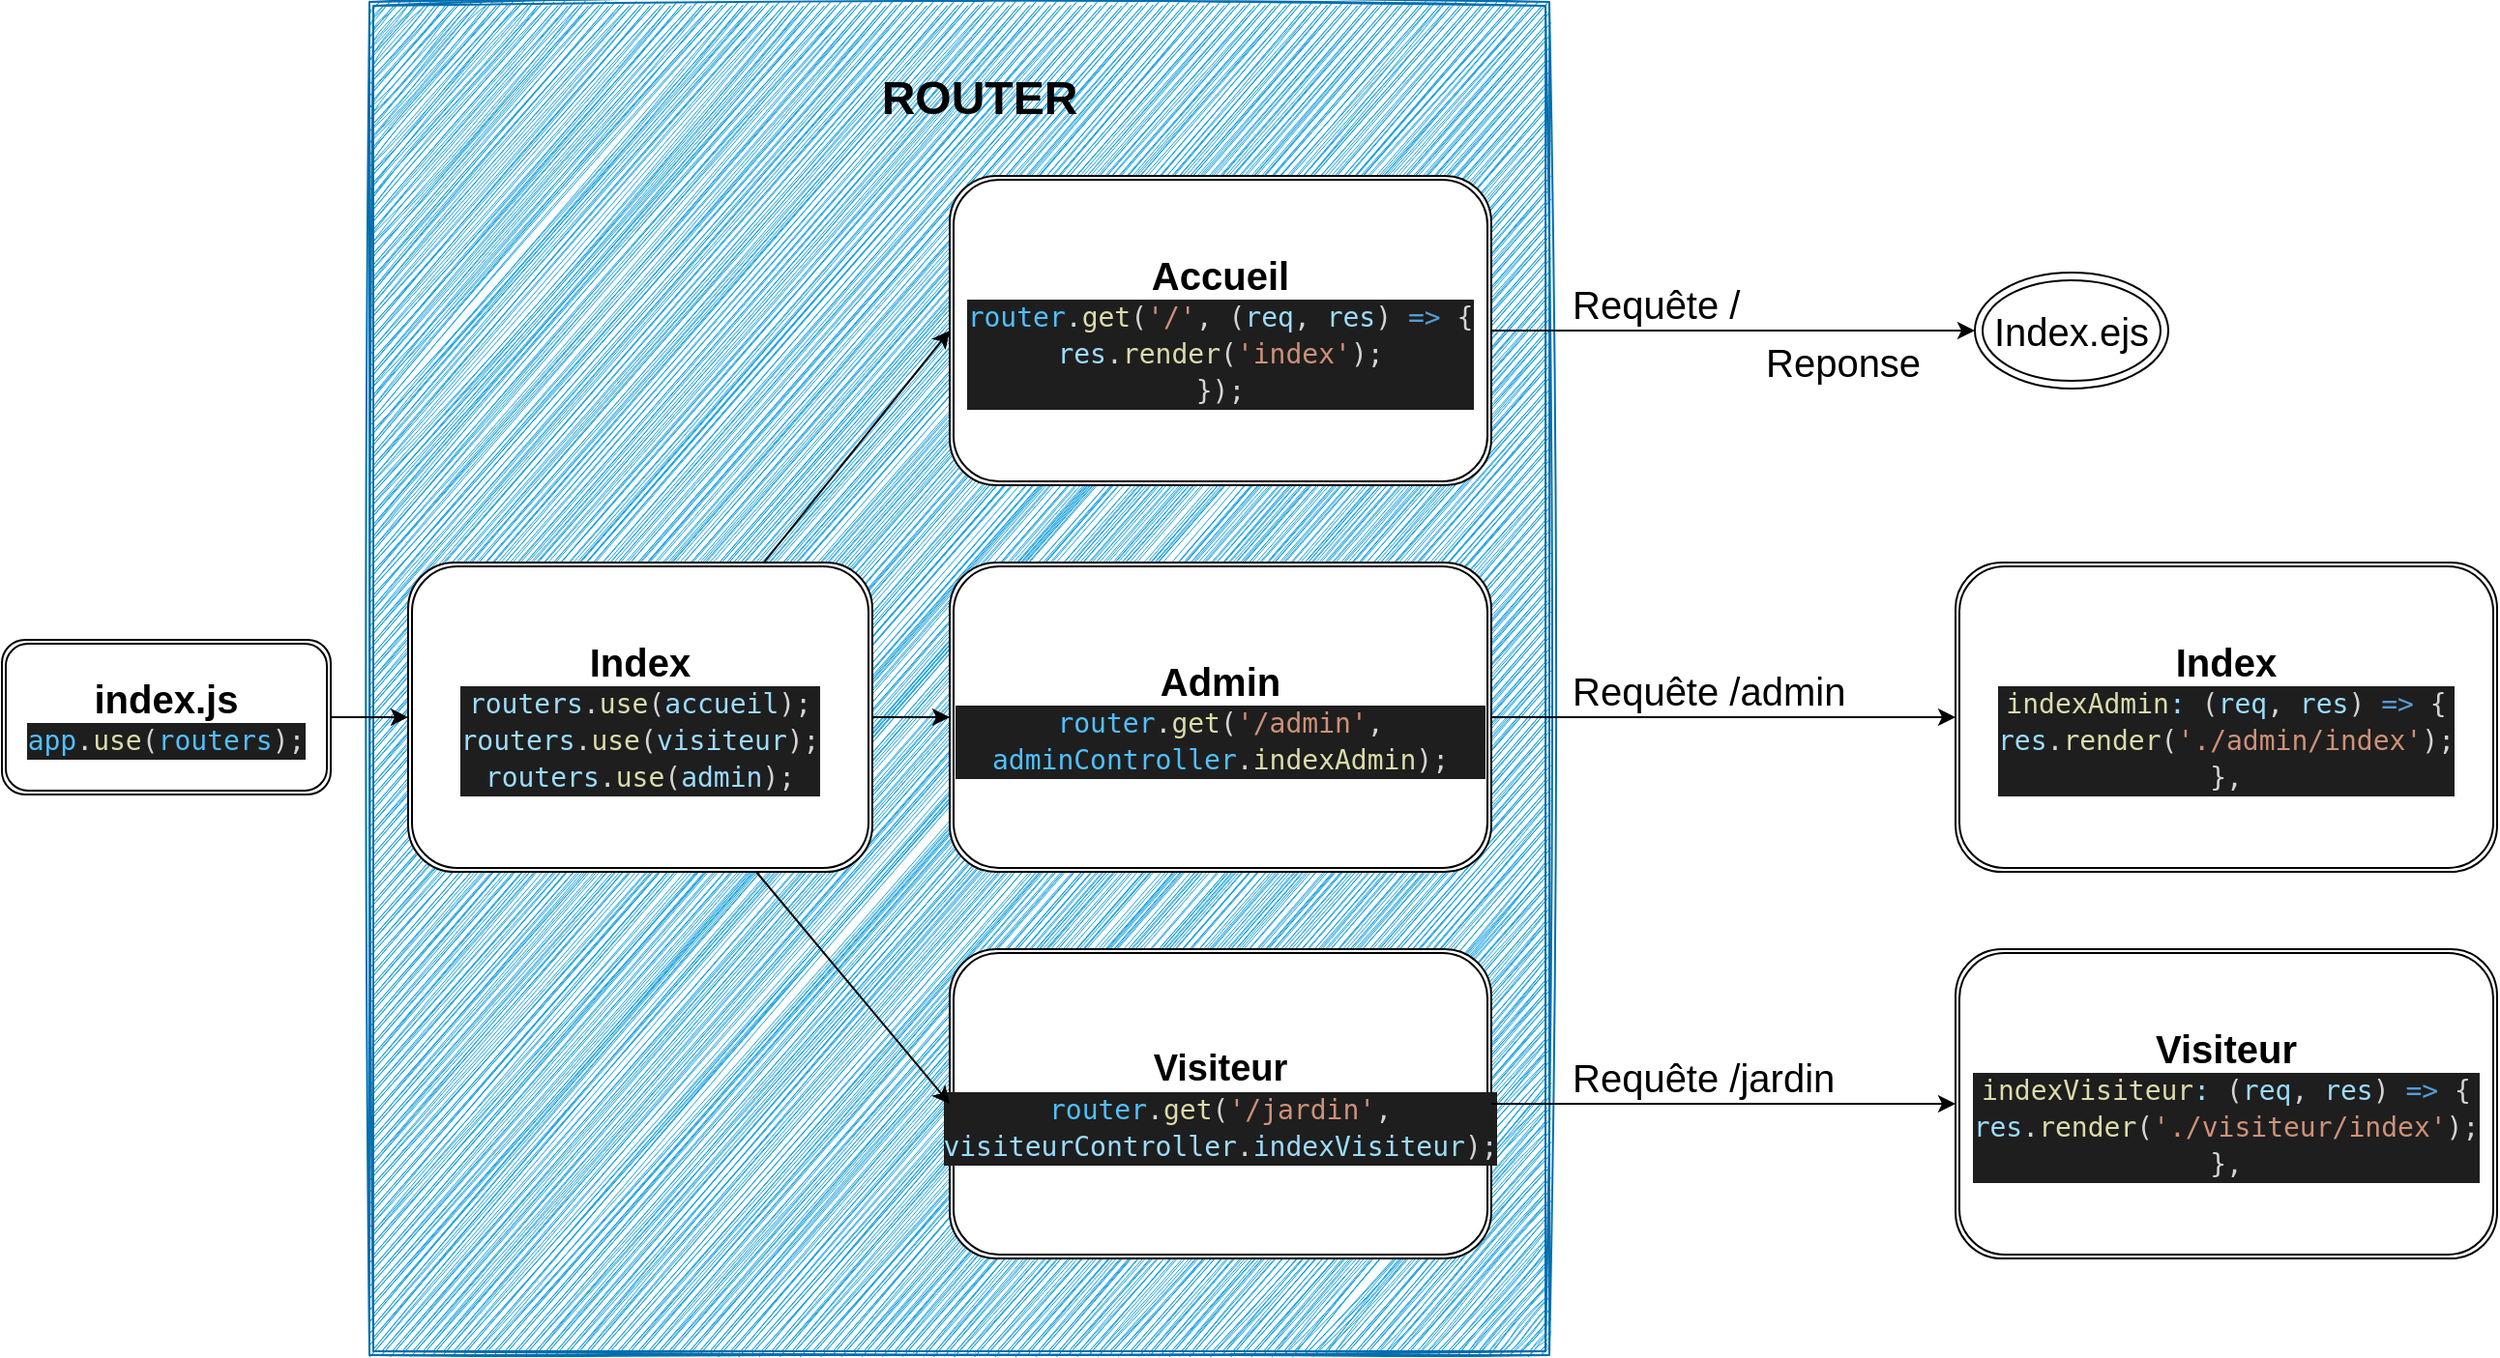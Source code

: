<mxfile>
    <diagram id="4n1vWl9rmutB6p-SJHLe" name="Page-1">
        <mxGraphModel dx="981" dy="1749" grid="1" gridSize="10" guides="1" tooltips="1" connect="1" arrows="1" fold="1" page="1" pageScale="1" pageWidth="827" pageHeight="1169" math="0" shadow="0">
            <root>
                <mxCell id="0"/>
                <mxCell id="1" parent="0"/>
                <mxCell id="18" value="" style="shape=ext;double=1;rounded=0;whiteSpace=wrap;html=1;fontSize=19;fillColor=#1ba1e2;fontColor=#ffffff;strokeColor=#006EAF;sketch=1;curveFitting=1;jiggle=2;shadow=0;" vertex="1" parent="1">
                    <mxGeometry x="260" y="-50" width="610" height="700" as="geometry"/>
                </mxCell>
                <mxCell id="2" value="&lt;font size=&quot;1&quot; style=&quot;&quot;&gt;&lt;b style=&quot;font-size: 20px;&quot;&gt;index.js&lt;/b&gt;&lt;/font&gt;&lt;br&gt;&lt;div style=&quot;color: rgb(212, 212, 212); background-color: rgb(30, 30, 30); font-family: &amp;quot;Droid Sans Mono&amp;quot;, &amp;quot;monospace&amp;quot;, monospace; font-size: 14px; line-height: 19px;&quot;&gt;&lt;span style=&quot;color: #4fc1ff;&quot;&gt;app&lt;/span&gt;.&lt;span style=&quot;color: #dcdcaa;&quot;&gt;use&lt;/span&gt;(&lt;span style=&quot;color: #4fc1ff;&quot;&gt;routers&lt;/span&gt;);&lt;/div&gt;" style="shape=ext;double=1;rounded=1;whiteSpace=wrap;html=1;" vertex="1" parent="1">
                    <mxGeometry x="70" y="280" width="170" height="80" as="geometry"/>
                </mxCell>
                <mxCell id="26" style="edgeStyle=none;html=1;entryX=0;entryY=0.5;entryDx=0;entryDy=0;fontSize=15;" edge="1" parent="1" source="3" target="5">
                    <mxGeometry relative="1" as="geometry"/>
                </mxCell>
                <mxCell id="3" value="&lt;b&gt;Index&lt;br&gt;&lt;/b&gt;&lt;div style=&quot;color: rgb(212, 212, 212); background-color: rgb(30, 30, 30); font-family: &amp;quot;Droid Sans Mono&amp;quot;, &amp;quot;monospace&amp;quot;, monospace; font-size: 14px; line-height: 19px;&quot;&gt;&lt;div&gt;&lt;span style=&quot;color: #9cdcfe;&quot;&gt;routers&lt;/span&gt;.&lt;span style=&quot;color: #dcdcaa;&quot;&gt;use&lt;/span&gt;(&lt;span style=&quot;color: #9cdcfe;&quot;&gt;accueil&lt;/span&gt;);&lt;/div&gt;&lt;div&gt;&lt;span style=&quot;color: #9cdcfe;&quot;&gt;routers&lt;/span&gt;.&lt;span style=&quot;color: #dcdcaa;&quot;&gt;use&lt;/span&gt;(&lt;span style=&quot;color: #9cdcfe;&quot;&gt;visiteur&lt;/span&gt;);&lt;/div&gt;&lt;div&gt;&lt;span style=&quot;color: #9cdcfe;&quot;&gt;routers&lt;/span&gt;.&lt;span style=&quot;color: #dcdcaa;&quot;&gt;use&lt;/span&gt;(&lt;span style=&quot;color: #9cdcfe;&quot;&gt;admin&lt;/span&gt;);&lt;/div&gt;&lt;/div&gt;" style="shape=ext;double=1;rounded=1;whiteSpace=wrap;html=1;fontSize=20;" vertex="1" parent="1">
                    <mxGeometry x="280" y="240" width="240" height="160" as="geometry"/>
                </mxCell>
                <mxCell id="5" value="&lt;b&gt;Accueil&lt;br&gt;&lt;/b&gt;&lt;div style=&quot;color: rgb(212, 212, 212); background-color: rgb(30, 30, 30); font-family: &amp;quot;Droid Sans Mono&amp;quot;, &amp;quot;monospace&amp;quot;, monospace; font-size: 14px; line-height: 19px;&quot;&gt;&lt;div style=&quot;line-height: 19px;&quot;&gt;&lt;div&gt;&lt;span style=&quot;color: #4fc1ff;&quot;&gt;router&lt;/span&gt;.&lt;span style=&quot;color: #dcdcaa;&quot;&gt;get&lt;/span&gt;(&lt;span style=&quot;color: #ce9178;&quot;&gt;'/'&lt;/span&gt;, (&lt;span style=&quot;color: #9cdcfe;&quot;&gt;req&lt;/span&gt;, &lt;span style=&quot;color: #9cdcfe;&quot;&gt;res&lt;/span&gt;) &lt;span style=&quot;color: #569cd6;&quot;&gt;=&amp;gt;&lt;/span&gt; {&lt;/div&gt;&lt;div&gt;  &lt;span style=&quot;color: #9cdcfe;&quot;&gt;res&lt;/span&gt;.&lt;span style=&quot;color: #dcdcaa;&quot;&gt;render&lt;/span&gt;(&lt;span style=&quot;color: #ce9178;&quot;&gt;'index'&lt;/span&gt;);&lt;/div&gt;&lt;div&gt;  });&lt;/div&gt;&lt;/div&gt;&lt;/div&gt;" style="shape=ext;double=1;rounded=1;whiteSpace=wrap;html=1;fontSize=20;" vertex="1" parent="1">
                    <mxGeometry x="560" y="40" width="280" height="160" as="geometry"/>
                </mxCell>
                <mxCell id="8" value="Index.ejs" style="ellipse;shape=doubleEllipse;whiteSpace=wrap;html=1;fontSize=20;" vertex="1" parent="1">
                    <mxGeometry x="1090" y="90" width="100" height="60" as="geometry"/>
                </mxCell>
                <mxCell id="9" value="" style="endArrow=classic;html=1;fontSize=20;entryX=0;entryY=0.5;entryDx=0;entryDy=0;" edge="1" parent="1" target="8">
                    <mxGeometry relative="1" as="geometry">
                        <mxPoint x="840" y="120" as="sourcePoint"/>
                        <mxPoint x="1000" y="120" as="targetPoint"/>
                    </mxGeometry>
                </mxCell>
                <mxCell id="11" value="Requête /" style="edgeLabel;resizable=0;html=1;align=left;verticalAlign=bottom;fontSize=20;" connectable="0" vertex="1" parent="9">
                    <mxGeometry x="-1" relative="1" as="geometry">
                        <mxPoint x="40" as="offset"/>
                    </mxGeometry>
                </mxCell>
                <mxCell id="12" value="&lt;b&gt;Admin&lt;br&gt;&lt;/b&gt;&lt;div style=&quot;color: rgb(212, 212, 212); background-color: rgb(30, 30, 30); font-family: &amp;quot;Droid Sans Mono&amp;quot;, &amp;quot;monospace&amp;quot;, monospace; font-size: 14px; line-height: 19px;&quot;&gt;&lt;div style=&quot;line-height: 19px;&quot;&gt;&lt;div style=&quot;line-height: 19px;&quot;&gt;&lt;span style=&quot;color: #4fc1ff;&quot;&gt;router&lt;/span&gt;.&lt;span style=&quot;color: #dcdcaa;&quot;&gt;get&lt;/span&gt;(&lt;span style=&quot;color: #ce9178;&quot;&gt;'/admin'&lt;/span&gt;, &lt;span style=&quot;color: #4fc1ff;&quot;&gt;adminController&lt;/span&gt;.&lt;span style=&quot;color: #dcdcaa;&quot;&gt;indexAdmin&lt;/span&gt;);&lt;/div&gt;&lt;/div&gt;&lt;/div&gt;" style="shape=ext;double=1;rounded=1;whiteSpace=wrap;html=1;fontSize=20;" vertex="1" parent="1">
                    <mxGeometry x="560" y="240" width="280" height="160" as="geometry"/>
                </mxCell>
                <mxCell id="13" value="&lt;b style=&quot;font-size: 19px;&quot;&gt;Visiteur&lt;br&gt;&lt;/b&gt;&lt;div style=&quot;color: rgb(212, 212, 212); background-color: rgb(30, 30, 30); font-family: &amp;quot;Droid Sans Mono&amp;quot;, &amp;quot;monospace&amp;quot;, monospace; line-height: 19px; font-size: 14px;&quot;&gt;&lt;div style=&quot;line-height: 19px;&quot;&gt;&lt;div style=&quot;line-height: 19px;&quot;&gt;&lt;div style=&quot;line-height: 19px;&quot;&gt;&lt;span style=&quot;color: #4fc1ff;&quot;&gt;router&lt;/span&gt;.&lt;span style=&quot;color: #dcdcaa;&quot;&gt;get&lt;/span&gt;(&lt;span style=&quot;color: #ce9178;&quot;&gt;'/jardin'&lt;/span&gt;, &lt;span style=&quot;color: #9cdcfe;&quot;&gt;visiteurController&lt;/span&gt;.&lt;span style=&quot;color: #9cdcfe;&quot;&gt;indexVisiteur&lt;/span&gt;);&lt;/div&gt;&lt;/div&gt;&lt;/div&gt;&lt;/div&gt;" style="shape=ext;double=1;rounded=1;whiteSpace=wrap;html=1;fontSize=20;" vertex="1" parent="1">
                    <mxGeometry x="560" y="440" width="280" height="160" as="geometry"/>
                </mxCell>
                <mxCell id="14" value="Requête /admin" style="edgeLabel;resizable=0;html=1;align=left;verticalAlign=bottom;fontSize=20;" connectable="0" vertex="1" parent="1">
                    <mxGeometry x="880" y="320" as="geometry"/>
                </mxCell>
                <mxCell id="15" value="Requête /jardin" style="edgeLabel;resizable=0;html=1;align=left;verticalAlign=bottom;fontSize=20;" connectable="0" vertex="1" parent="1">
                    <mxGeometry x="880" y="520" as="geometry"/>
                </mxCell>
                <mxCell id="17" value="&lt;b&gt;Index&lt;br&gt;&lt;/b&gt;&lt;div style=&quot;color: rgb(212, 212, 212); background-color: rgb(30, 30, 30); font-family: &amp;quot;Droid Sans Mono&amp;quot;, &amp;quot;monospace&amp;quot;, monospace; font-size: 14px; line-height: 19px;&quot;&gt;&lt;div style=&quot;line-height: 19px;&quot;&gt;&lt;div style=&quot;line-height: 19px;&quot;&gt;&lt;div style=&quot;line-height: 19px;&quot;&gt;&lt;div&gt;  &lt;span style=&quot;color: #dcdcaa;&quot;&gt;indexAdmin&lt;/span&gt;&lt;span style=&quot;color: #9cdcfe;&quot;&gt;:&lt;/span&gt; (&lt;span style=&quot;color: #9cdcfe;&quot;&gt;req&lt;/span&gt;, &lt;span style=&quot;color: #9cdcfe;&quot;&gt;res&lt;/span&gt;) &lt;span style=&quot;color: #569cd6;&quot;&gt;=&amp;gt;&lt;/span&gt; {&lt;/div&gt;&lt;div&gt;    &lt;span style=&quot;color: #9cdcfe;&quot;&gt;res&lt;/span&gt;.&lt;span style=&quot;color: #dcdcaa;&quot;&gt;render&lt;/span&gt;(&lt;span style=&quot;color: #ce9178;&quot;&gt;'./admin/index'&lt;/span&gt;);&lt;/div&gt;&lt;div&gt;  },&lt;/div&gt;&lt;/div&gt;&lt;/div&gt;&lt;/div&gt;&lt;/div&gt;" style="shape=ext;double=1;rounded=1;whiteSpace=wrap;html=1;fontSize=20;" vertex="1" parent="1">
                    <mxGeometry x="1080" y="240" width="280" height="160" as="geometry"/>
                </mxCell>
                <mxCell id="19" value="ROUTER" style="text;strokeColor=none;fillColor=none;html=1;fontSize=24;fontStyle=1;verticalAlign=middle;align=center;" vertex="1" parent="1">
                    <mxGeometry x="390" y="-30" width="370" height="60" as="geometry"/>
                </mxCell>
                <mxCell id="20" value="Reponse" style="edgeLabel;resizable=0;html=1;align=left;verticalAlign=bottom;fontSize=20;" connectable="0" vertex="1" parent="1">
                    <mxGeometry x="980" y="150" as="geometry"/>
                </mxCell>
                <mxCell id="21" value="" style="endArrow=classic;html=1;fontSize=15;exitX=1;exitY=0.5;exitDx=0;exitDy=0;entryX=0;entryY=0.5;entryDx=0;entryDy=0;" edge="1" parent="1" source="12" target="17">
                    <mxGeometry width="50" height="50" relative="1" as="geometry">
                        <mxPoint x="990" y="370" as="sourcePoint"/>
                        <mxPoint x="1040" y="320" as="targetPoint"/>
                    </mxGeometry>
                </mxCell>
                <mxCell id="22" value="&lt;b&gt;Visiteur&lt;br&gt;&lt;/b&gt;&lt;div style=&quot;color: rgb(212, 212, 212); background-color: rgb(30, 30, 30); font-family: &amp;quot;Droid Sans Mono&amp;quot;, &amp;quot;monospace&amp;quot;, monospace; font-size: 14px; line-height: 19px;&quot;&gt;&lt;div style=&quot;line-height: 19px;&quot;&gt;&lt;div style=&quot;line-height: 19px;&quot;&gt;&lt;div style=&quot;line-height: 19px;&quot;&gt;&lt;div style=&quot;line-height: 19px;&quot;&gt;&lt;div&gt;  &lt;span style=&quot;color: #dcdcaa;&quot;&gt;indexVisiteur&lt;/span&gt;&lt;span style=&quot;color: #9cdcfe;&quot;&gt;:&lt;/span&gt; (&lt;span style=&quot;color: #9cdcfe;&quot;&gt;req&lt;/span&gt;, &lt;span style=&quot;color: #9cdcfe;&quot;&gt;res&lt;/span&gt;) &lt;span style=&quot;color: #569cd6;&quot;&gt;=&amp;gt;&lt;/span&gt; {               &lt;/div&gt;&lt;div&gt;    &lt;span style=&quot;color: #9cdcfe;&quot;&gt;res&lt;/span&gt;.&lt;span style=&quot;color: #dcdcaa;&quot;&gt;render&lt;/span&gt;(&lt;span style=&quot;color: #ce9178;&quot;&gt;'./visiteur/index'&lt;/span&gt;);&lt;/div&gt;&lt;div&gt;  },&lt;/div&gt;&lt;/div&gt;&lt;/div&gt;&lt;/div&gt;&lt;/div&gt;&lt;/div&gt;" style="shape=ext;double=1;rounded=1;whiteSpace=wrap;html=1;fontSize=20;" vertex="1" parent="1">
                    <mxGeometry x="1080" y="440" width="280" height="160" as="geometry"/>
                </mxCell>
                <mxCell id="23" value="" style="endArrow=classic;html=1;fontSize=15;exitX=1;exitY=0.5;exitDx=0;exitDy=0;entryX=0;entryY=0.5;entryDx=0;entryDy=0;" edge="1" parent="1" source="13" target="22">
                    <mxGeometry width="50" height="50" relative="1" as="geometry">
                        <mxPoint x="1110" y="410" as="sourcePoint"/>
                        <mxPoint x="1160" y="360" as="targetPoint"/>
                    </mxGeometry>
                </mxCell>
                <mxCell id="24" value="" style="endArrow=classic;html=1;fontSize=15;exitX=1;exitY=0.5;exitDx=0;exitDy=0;entryX=0;entryY=0.5;entryDx=0;entryDy=0;" edge="1" parent="1" source="2" target="3">
                    <mxGeometry width="50" height="50" relative="1" as="geometry">
                        <mxPoint x="490" y="360" as="sourcePoint"/>
                        <mxPoint x="290" y="320" as="targetPoint"/>
                    </mxGeometry>
                </mxCell>
                <mxCell id="25" value="" style="endArrow=classic;html=1;fontSize=15;entryX=0;entryY=0.5;entryDx=0;entryDy=0;exitX=1;exitY=0.5;exitDx=0;exitDy=0;" edge="1" parent="1" source="3" target="12">
                    <mxGeometry width="50" height="50" relative="1" as="geometry">
                        <mxPoint x="490" y="360" as="sourcePoint"/>
                        <mxPoint x="540" y="310" as="targetPoint"/>
                    </mxGeometry>
                </mxCell>
                <mxCell id="27" value="" style="endArrow=classic;html=1;fontSize=15;entryX=0;entryY=0.5;entryDx=0;entryDy=0;exitX=0.75;exitY=1;exitDx=0;exitDy=0;" edge="1" parent="1" source="3" target="13">
                    <mxGeometry width="50" height="50" relative="1" as="geometry">
                        <mxPoint x="490" y="360" as="sourcePoint"/>
                        <mxPoint x="540" y="310" as="targetPoint"/>
                    </mxGeometry>
                </mxCell>
            </root>
        </mxGraphModel>
    </diagram>
</mxfile>
